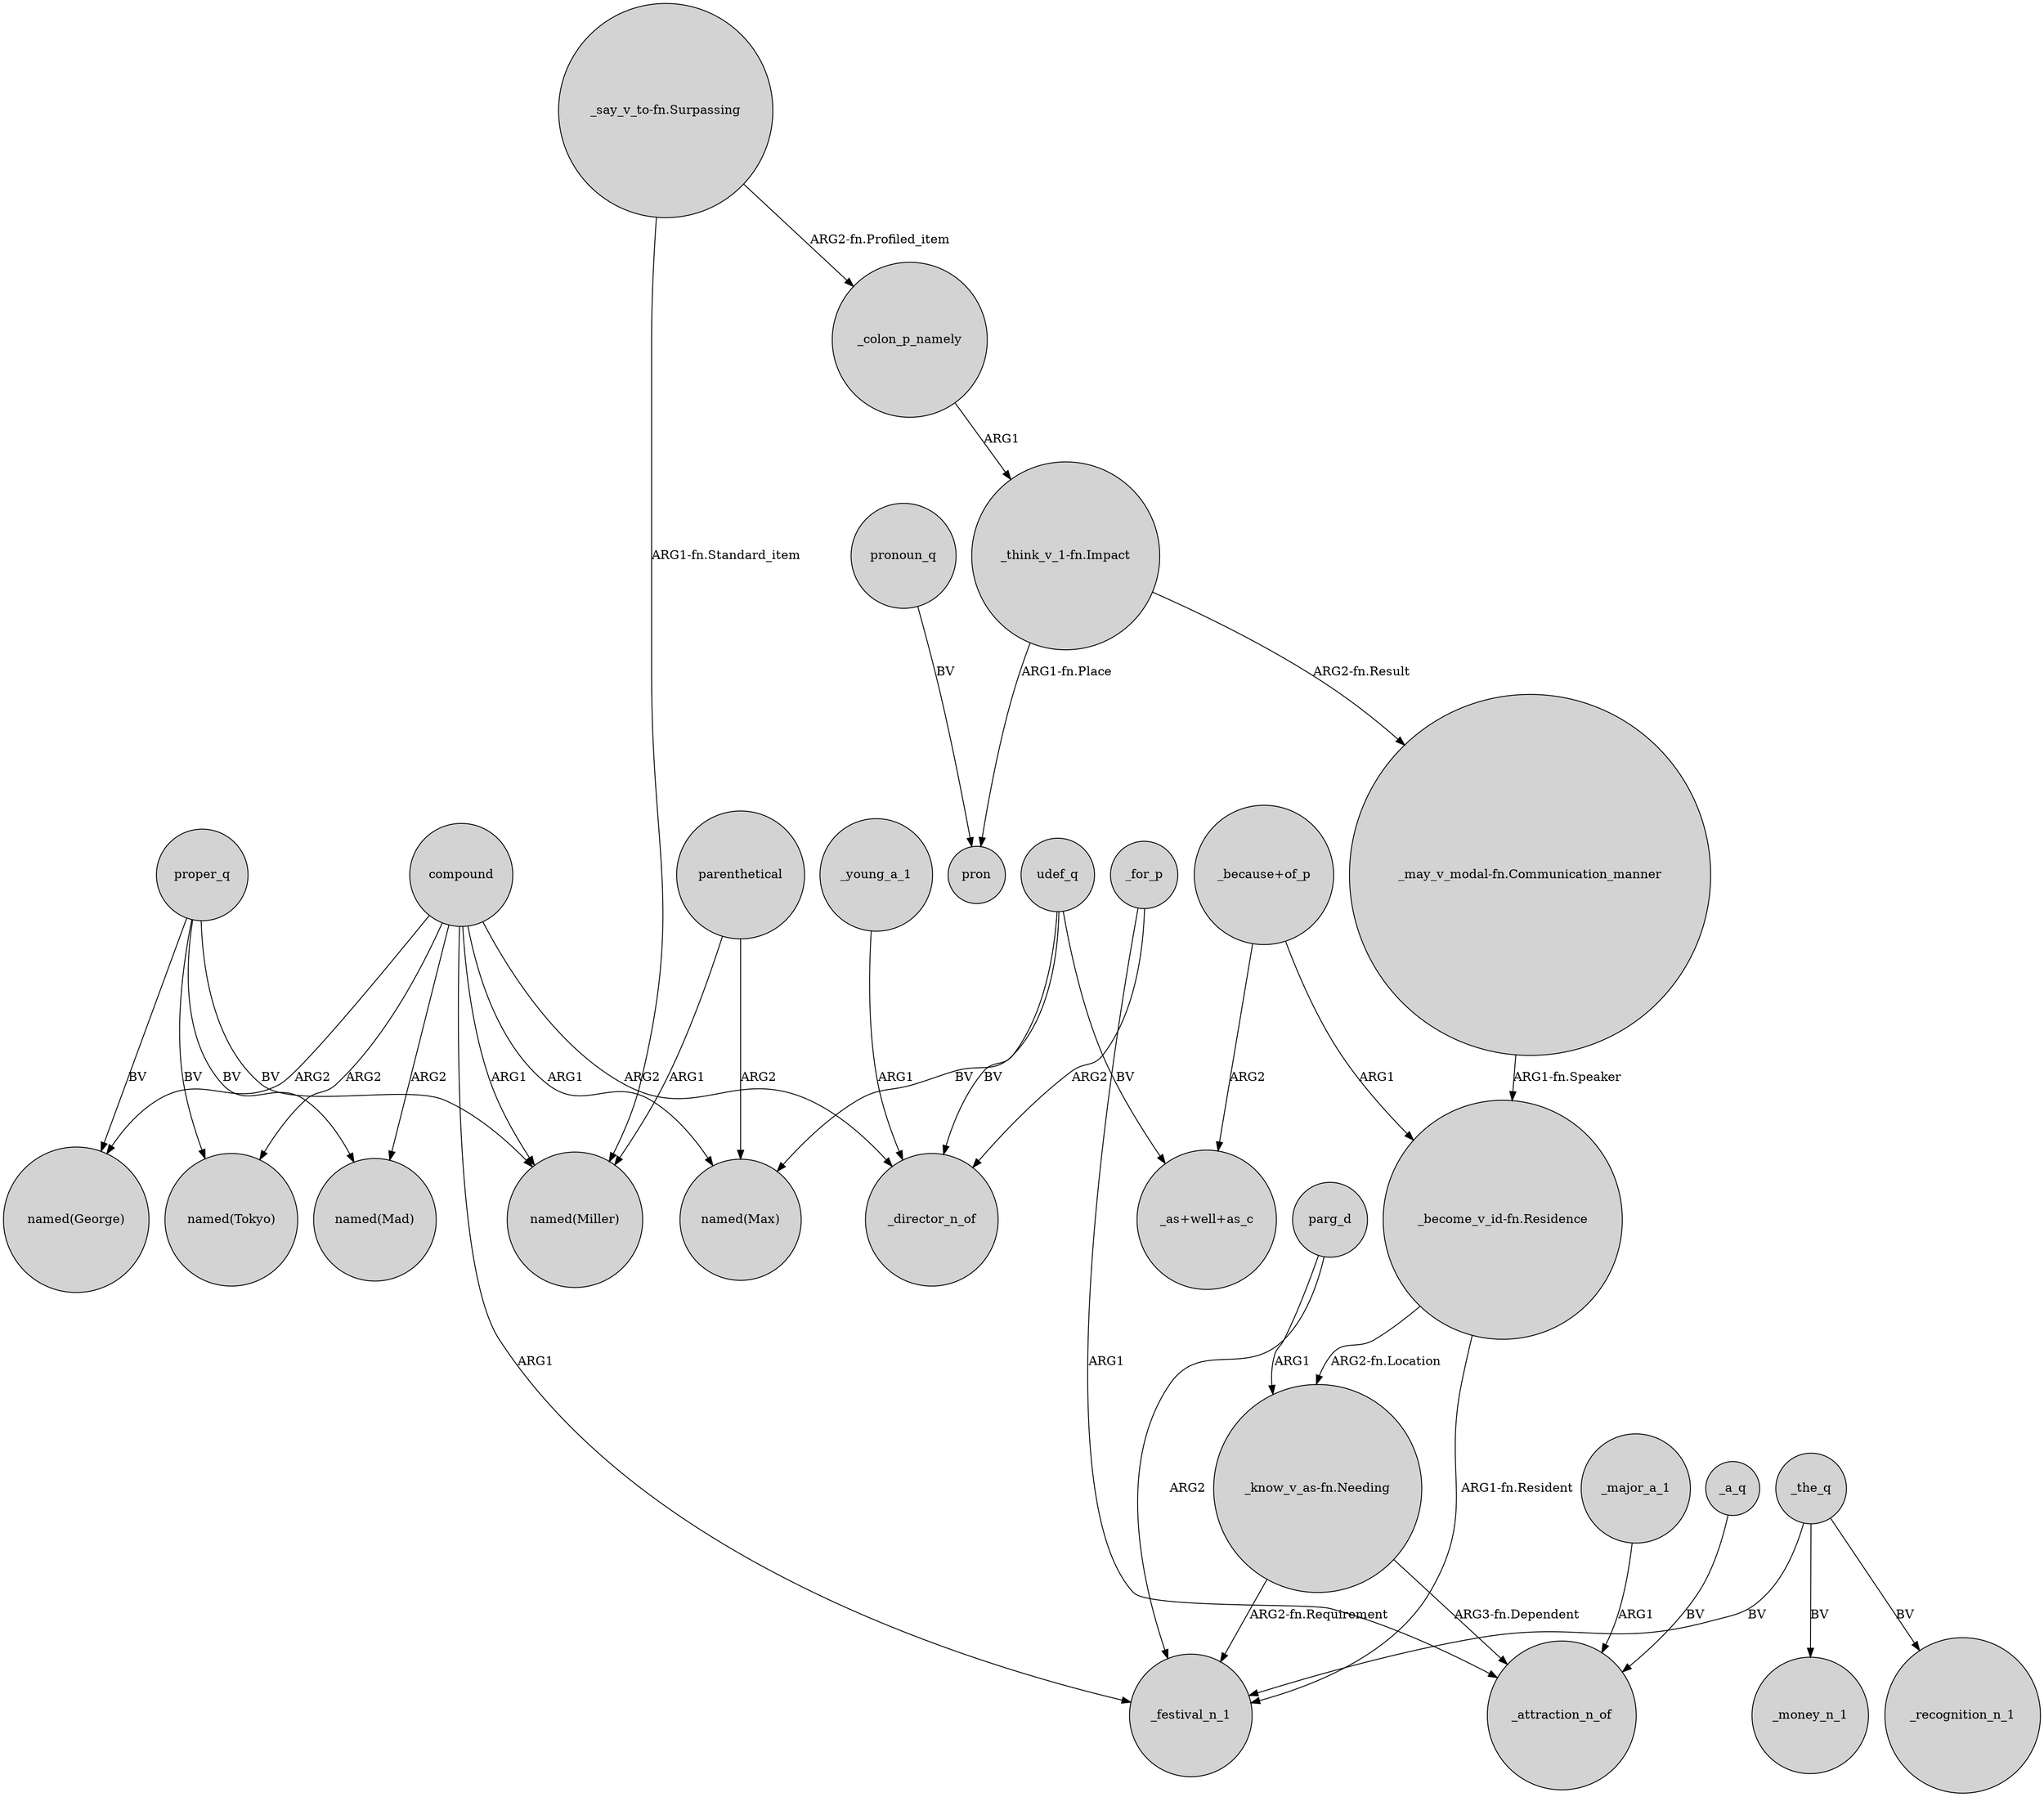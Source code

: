 digraph {
	node [shape=circle style=filled]
	udef_q -> _director_n_of [label=BV]
	compound -> "named(Miller)" [label=ARG1]
	compound -> _director_n_of [label=ARG2]
	compound -> _festival_n_1 [label=ARG1]
	proper_q -> "named(Mad)" [label=BV]
	proper_q -> "named(Miller)" [label=BV]
	_a_q -> _attraction_n_of [label=BV]
	"_may_v_modal-fn.Communication_manner" -> "_become_v_id-fn.Residence" [label="ARG1-fn.Speaker"]
	parg_d -> _festival_n_1 [label=ARG2]
	_colon_p_namely -> "_think_v_1-fn.Impact" [label=ARG1]
	"_because+of_p" -> "_become_v_id-fn.Residence" [label=ARG1]
	compound -> "named(Max)" [label=ARG1]
	_for_p -> _director_n_of [label=ARG2]
	compound -> "named(Tokyo)" [label=ARG2]
	"_because+of_p" -> "_as+well+as_c" [label=ARG2]
	"_become_v_id-fn.Residence" -> _festival_n_1 [label="ARG1-fn.Resident"]
	parg_d -> "_know_v_as-fn.Needing" [label=ARG1]
	udef_q -> "named(Max)" [label=BV]
	pronoun_q -> pron [label=BV]
	"_know_v_as-fn.Needing" -> _festival_n_1 [label="ARG2-fn.Requirement"]
	_young_a_1 -> _director_n_of [label=ARG1]
	"_become_v_id-fn.Residence" -> "_know_v_as-fn.Needing" [label="ARG2-fn.Location"]
	"_say_v_to-fn.Surpassing" -> "named(Miller)" [label="ARG1-fn.Standard_item"]
	_the_q -> _recognition_n_1 [label=BV]
	_the_q -> _money_n_1 [label=BV]
	proper_q -> "named(George)" [label=BV]
	"_think_v_1-fn.Impact" -> "_may_v_modal-fn.Communication_manner" [label="ARG2-fn.Result"]
	_the_q -> _festival_n_1 [label=BV]
	parenthetical -> "named(Miller)" [label=ARG1]
	udef_q -> "_as+well+as_c" [label=BV]
	"_think_v_1-fn.Impact" -> pron [label="ARG1-fn.Place"]
	compound -> "named(Mad)" [label=ARG2]
	proper_q -> "named(Tokyo)" [label=BV]
	_for_p -> _attraction_n_of [label=ARG1]
	"_say_v_to-fn.Surpassing" -> _colon_p_namely [label="ARG2-fn.Profiled_item"]
	parenthetical -> "named(Max)" [label=ARG2]
	_major_a_1 -> _attraction_n_of [label=ARG1]
	"_know_v_as-fn.Needing" -> _attraction_n_of [label="ARG3-fn.Dependent"]
	compound -> "named(George)" [label=ARG2]
}

